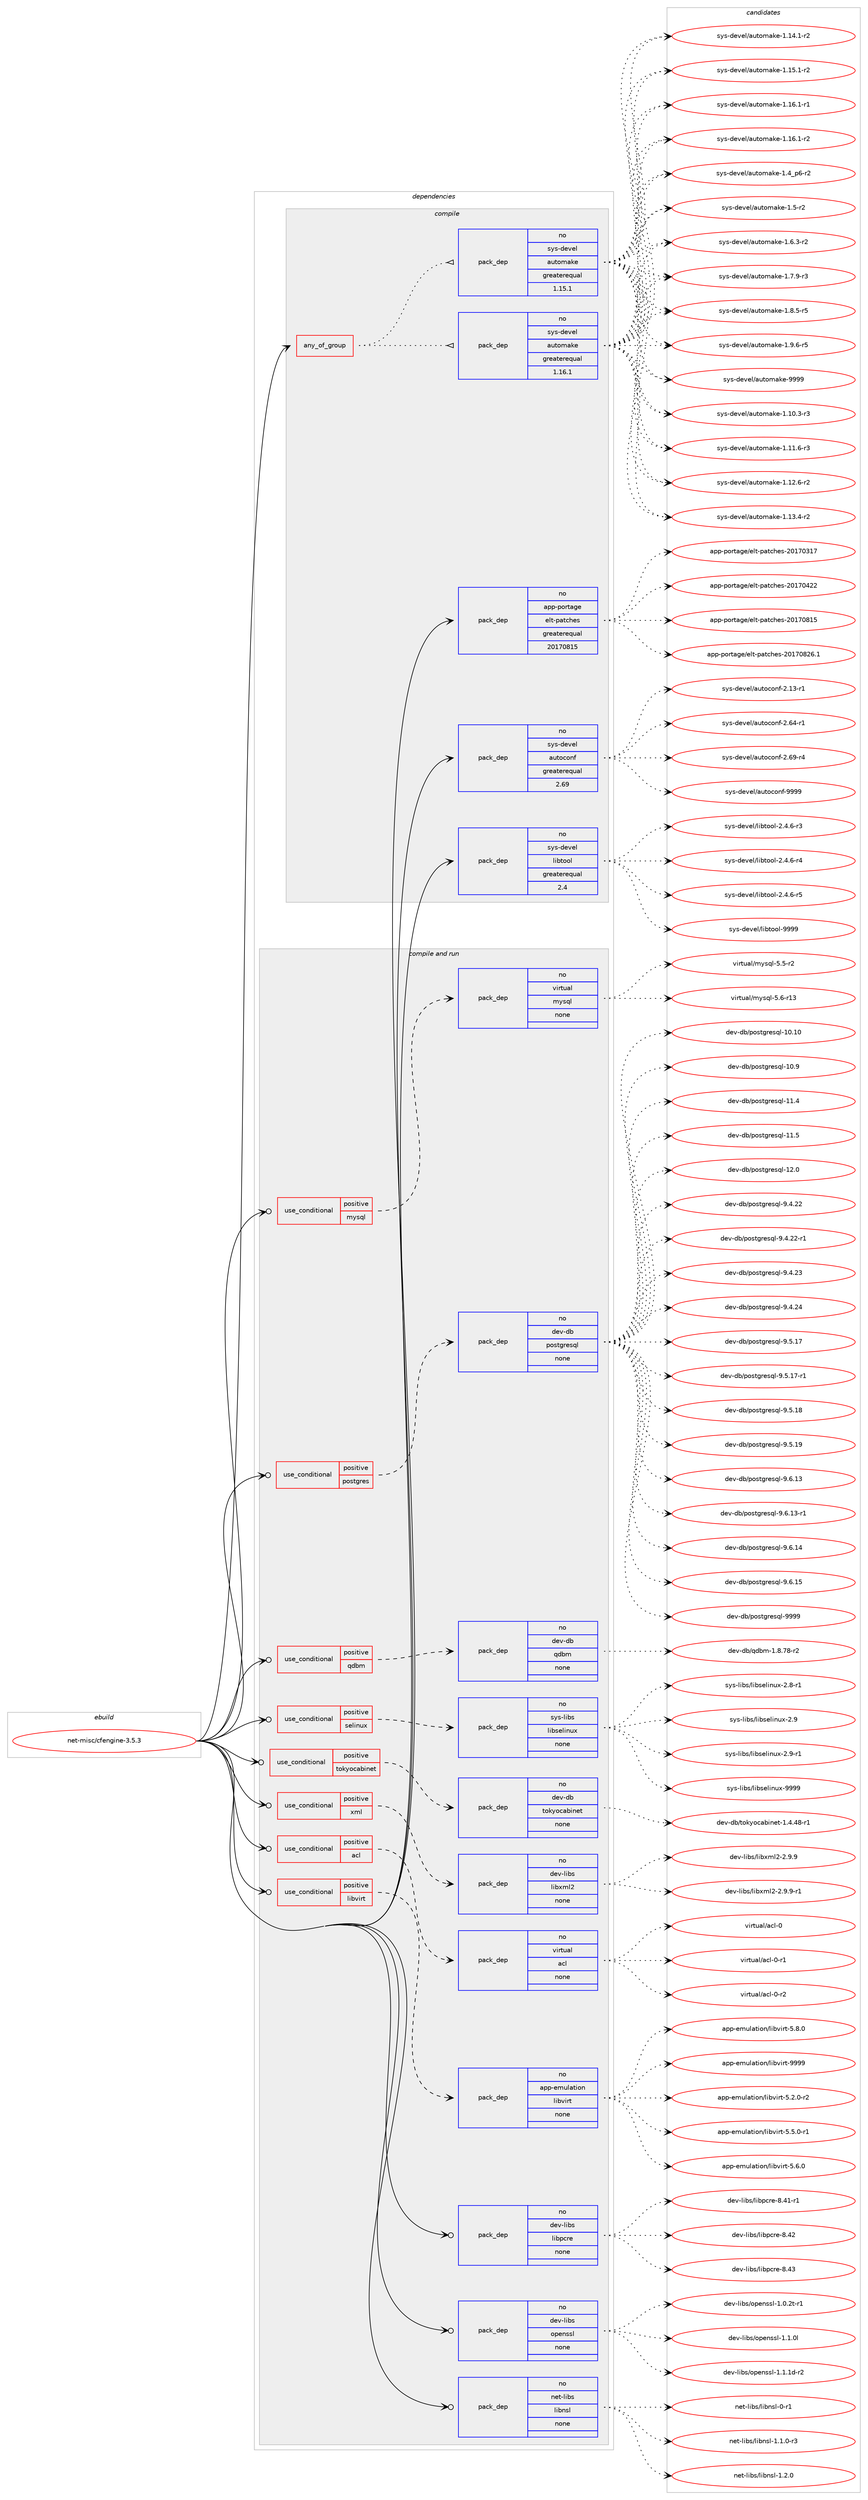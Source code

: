 digraph prolog {

# *************
# Graph options
# *************

newrank=true;
concentrate=true;
compound=true;
graph [rankdir=LR,fontname=Helvetica,fontsize=10,ranksep=1.5];#, ranksep=2.5, nodesep=0.2];
edge  [arrowhead=vee];
node  [fontname=Helvetica,fontsize=10];

# **********
# The ebuild
# **********

subgraph cluster_leftcol {
color=gray;
rank=same;
label=<<i>ebuild</i>>;
id [label="net-misc/cfengine-3.5.3", color=red, width=4, href="../net-misc/cfengine-3.5.3.svg"];
}

# ****************
# The dependencies
# ****************

subgraph cluster_midcol {
color=gray;
label=<<i>dependencies</i>>;
subgraph cluster_compile {
fillcolor="#eeeeee";
style=filled;
label=<<i>compile</i>>;
subgraph any14142 {
dependency831600 [label=<<TABLE BORDER="0" CELLBORDER="1" CELLSPACING="0" CELLPADDING="4"><TR><TD CELLPADDING="10">any_of_group</TD></TR></TABLE>>, shape=none, color=red];subgraph pack614199 {
dependency831601 [label=<<TABLE BORDER="0" CELLBORDER="1" CELLSPACING="0" CELLPADDING="4" WIDTH="220"><TR><TD ROWSPAN="6" CELLPADDING="30">pack_dep</TD></TR><TR><TD WIDTH="110">no</TD></TR><TR><TD>sys-devel</TD></TR><TR><TD>automake</TD></TR><TR><TD>greaterequal</TD></TR><TR><TD>1.16.1</TD></TR></TABLE>>, shape=none, color=blue];
}
dependency831600:e -> dependency831601:w [weight=20,style="dotted",arrowhead="oinv"];
subgraph pack614200 {
dependency831602 [label=<<TABLE BORDER="0" CELLBORDER="1" CELLSPACING="0" CELLPADDING="4" WIDTH="220"><TR><TD ROWSPAN="6" CELLPADDING="30">pack_dep</TD></TR><TR><TD WIDTH="110">no</TD></TR><TR><TD>sys-devel</TD></TR><TR><TD>automake</TD></TR><TR><TD>greaterequal</TD></TR><TR><TD>1.15.1</TD></TR></TABLE>>, shape=none, color=blue];
}
dependency831600:e -> dependency831602:w [weight=20,style="dotted",arrowhead="oinv"];
}
id:e -> dependency831600:w [weight=20,style="solid",arrowhead="vee"];
subgraph pack614201 {
dependency831603 [label=<<TABLE BORDER="0" CELLBORDER="1" CELLSPACING="0" CELLPADDING="4" WIDTH="220"><TR><TD ROWSPAN="6" CELLPADDING="30">pack_dep</TD></TR><TR><TD WIDTH="110">no</TD></TR><TR><TD>app-portage</TD></TR><TR><TD>elt-patches</TD></TR><TR><TD>greaterequal</TD></TR><TR><TD>20170815</TD></TR></TABLE>>, shape=none, color=blue];
}
id:e -> dependency831603:w [weight=20,style="solid",arrowhead="vee"];
subgraph pack614202 {
dependency831604 [label=<<TABLE BORDER="0" CELLBORDER="1" CELLSPACING="0" CELLPADDING="4" WIDTH="220"><TR><TD ROWSPAN="6" CELLPADDING="30">pack_dep</TD></TR><TR><TD WIDTH="110">no</TD></TR><TR><TD>sys-devel</TD></TR><TR><TD>autoconf</TD></TR><TR><TD>greaterequal</TD></TR><TR><TD>2.69</TD></TR></TABLE>>, shape=none, color=blue];
}
id:e -> dependency831604:w [weight=20,style="solid",arrowhead="vee"];
subgraph pack614203 {
dependency831605 [label=<<TABLE BORDER="0" CELLBORDER="1" CELLSPACING="0" CELLPADDING="4" WIDTH="220"><TR><TD ROWSPAN="6" CELLPADDING="30">pack_dep</TD></TR><TR><TD WIDTH="110">no</TD></TR><TR><TD>sys-devel</TD></TR><TR><TD>libtool</TD></TR><TR><TD>greaterequal</TD></TR><TR><TD>2.4</TD></TR></TABLE>>, shape=none, color=blue];
}
id:e -> dependency831605:w [weight=20,style="solid",arrowhead="vee"];
}
subgraph cluster_compileandrun {
fillcolor="#eeeeee";
style=filled;
label=<<i>compile and run</i>>;
subgraph cond202802 {
dependency831606 [label=<<TABLE BORDER="0" CELLBORDER="1" CELLSPACING="0" CELLPADDING="4"><TR><TD ROWSPAN="3" CELLPADDING="10">use_conditional</TD></TR><TR><TD>positive</TD></TR><TR><TD>acl</TD></TR></TABLE>>, shape=none, color=red];
subgraph pack614204 {
dependency831607 [label=<<TABLE BORDER="0" CELLBORDER="1" CELLSPACING="0" CELLPADDING="4" WIDTH="220"><TR><TD ROWSPAN="6" CELLPADDING="30">pack_dep</TD></TR><TR><TD WIDTH="110">no</TD></TR><TR><TD>virtual</TD></TR><TR><TD>acl</TD></TR><TR><TD>none</TD></TR><TR><TD></TD></TR></TABLE>>, shape=none, color=blue];
}
dependency831606:e -> dependency831607:w [weight=20,style="dashed",arrowhead="vee"];
}
id:e -> dependency831606:w [weight=20,style="solid",arrowhead="odotvee"];
subgraph cond202803 {
dependency831608 [label=<<TABLE BORDER="0" CELLBORDER="1" CELLSPACING="0" CELLPADDING="4"><TR><TD ROWSPAN="3" CELLPADDING="10">use_conditional</TD></TR><TR><TD>positive</TD></TR><TR><TD>libvirt</TD></TR></TABLE>>, shape=none, color=red];
subgraph pack614205 {
dependency831609 [label=<<TABLE BORDER="0" CELLBORDER="1" CELLSPACING="0" CELLPADDING="4" WIDTH="220"><TR><TD ROWSPAN="6" CELLPADDING="30">pack_dep</TD></TR><TR><TD WIDTH="110">no</TD></TR><TR><TD>app-emulation</TD></TR><TR><TD>libvirt</TD></TR><TR><TD>none</TD></TR><TR><TD></TD></TR></TABLE>>, shape=none, color=blue];
}
dependency831608:e -> dependency831609:w [weight=20,style="dashed",arrowhead="vee"];
}
id:e -> dependency831608:w [weight=20,style="solid",arrowhead="odotvee"];
subgraph cond202804 {
dependency831610 [label=<<TABLE BORDER="0" CELLBORDER="1" CELLSPACING="0" CELLPADDING="4"><TR><TD ROWSPAN="3" CELLPADDING="10">use_conditional</TD></TR><TR><TD>positive</TD></TR><TR><TD>mysql</TD></TR></TABLE>>, shape=none, color=red];
subgraph pack614206 {
dependency831611 [label=<<TABLE BORDER="0" CELLBORDER="1" CELLSPACING="0" CELLPADDING="4" WIDTH="220"><TR><TD ROWSPAN="6" CELLPADDING="30">pack_dep</TD></TR><TR><TD WIDTH="110">no</TD></TR><TR><TD>virtual</TD></TR><TR><TD>mysql</TD></TR><TR><TD>none</TD></TR><TR><TD></TD></TR></TABLE>>, shape=none, color=blue];
}
dependency831610:e -> dependency831611:w [weight=20,style="dashed",arrowhead="vee"];
}
id:e -> dependency831610:w [weight=20,style="solid",arrowhead="odotvee"];
subgraph cond202805 {
dependency831612 [label=<<TABLE BORDER="0" CELLBORDER="1" CELLSPACING="0" CELLPADDING="4"><TR><TD ROWSPAN="3" CELLPADDING="10">use_conditional</TD></TR><TR><TD>positive</TD></TR><TR><TD>postgres</TD></TR></TABLE>>, shape=none, color=red];
subgraph pack614207 {
dependency831613 [label=<<TABLE BORDER="0" CELLBORDER="1" CELLSPACING="0" CELLPADDING="4" WIDTH="220"><TR><TD ROWSPAN="6" CELLPADDING="30">pack_dep</TD></TR><TR><TD WIDTH="110">no</TD></TR><TR><TD>dev-db</TD></TR><TR><TD>postgresql</TD></TR><TR><TD>none</TD></TR><TR><TD></TD></TR></TABLE>>, shape=none, color=blue];
}
dependency831612:e -> dependency831613:w [weight=20,style="dashed",arrowhead="vee"];
}
id:e -> dependency831612:w [weight=20,style="solid",arrowhead="odotvee"];
subgraph cond202806 {
dependency831614 [label=<<TABLE BORDER="0" CELLBORDER="1" CELLSPACING="0" CELLPADDING="4"><TR><TD ROWSPAN="3" CELLPADDING="10">use_conditional</TD></TR><TR><TD>positive</TD></TR><TR><TD>qdbm</TD></TR></TABLE>>, shape=none, color=red];
subgraph pack614208 {
dependency831615 [label=<<TABLE BORDER="0" CELLBORDER="1" CELLSPACING="0" CELLPADDING="4" WIDTH="220"><TR><TD ROWSPAN="6" CELLPADDING="30">pack_dep</TD></TR><TR><TD WIDTH="110">no</TD></TR><TR><TD>dev-db</TD></TR><TR><TD>qdbm</TD></TR><TR><TD>none</TD></TR><TR><TD></TD></TR></TABLE>>, shape=none, color=blue];
}
dependency831614:e -> dependency831615:w [weight=20,style="dashed",arrowhead="vee"];
}
id:e -> dependency831614:w [weight=20,style="solid",arrowhead="odotvee"];
subgraph cond202807 {
dependency831616 [label=<<TABLE BORDER="0" CELLBORDER="1" CELLSPACING="0" CELLPADDING="4"><TR><TD ROWSPAN="3" CELLPADDING="10">use_conditional</TD></TR><TR><TD>positive</TD></TR><TR><TD>selinux</TD></TR></TABLE>>, shape=none, color=red];
subgraph pack614209 {
dependency831617 [label=<<TABLE BORDER="0" CELLBORDER="1" CELLSPACING="0" CELLPADDING="4" WIDTH="220"><TR><TD ROWSPAN="6" CELLPADDING="30">pack_dep</TD></TR><TR><TD WIDTH="110">no</TD></TR><TR><TD>sys-libs</TD></TR><TR><TD>libselinux</TD></TR><TR><TD>none</TD></TR><TR><TD></TD></TR></TABLE>>, shape=none, color=blue];
}
dependency831616:e -> dependency831617:w [weight=20,style="dashed",arrowhead="vee"];
}
id:e -> dependency831616:w [weight=20,style="solid",arrowhead="odotvee"];
subgraph cond202808 {
dependency831618 [label=<<TABLE BORDER="0" CELLBORDER="1" CELLSPACING="0" CELLPADDING="4"><TR><TD ROWSPAN="3" CELLPADDING="10">use_conditional</TD></TR><TR><TD>positive</TD></TR><TR><TD>tokyocabinet</TD></TR></TABLE>>, shape=none, color=red];
subgraph pack614210 {
dependency831619 [label=<<TABLE BORDER="0" CELLBORDER="1" CELLSPACING="0" CELLPADDING="4" WIDTH="220"><TR><TD ROWSPAN="6" CELLPADDING="30">pack_dep</TD></TR><TR><TD WIDTH="110">no</TD></TR><TR><TD>dev-db</TD></TR><TR><TD>tokyocabinet</TD></TR><TR><TD>none</TD></TR><TR><TD></TD></TR></TABLE>>, shape=none, color=blue];
}
dependency831618:e -> dependency831619:w [weight=20,style="dashed",arrowhead="vee"];
}
id:e -> dependency831618:w [weight=20,style="solid",arrowhead="odotvee"];
subgraph cond202809 {
dependency831620 [label=<<TABLE BORDER="0" CELLBORDER="1" CELLSPACING="0" CELLPADDING="4"><TR><TD ROWSPAN="3" CELLPADDING="10">use_conditional</TD></TR><TR><TD>positive</TD></TR><TR><TD>xml</TD></TR></TABLE>>, shape=none, color=red];
subgraph pack614211 {
dependency831621 [label=<<TABLE BORDER="0" CELLBORDER="1" CELLSPACING="0" CELLPADDING="4" WIDTH="220"><TR><TD ROWSPAN="6" CELLPADDING="30">pack_dep</TD></TR><TR><TD WIDTH="110">no</TD></TR><TR><TD>dev-libs</TD></TR><TR><TD>libxml2</TD></TR><TR><TD>none</TD></TR><TR><TD></TD></TR></TABLE>>, shape=none, color=blue];
}
dependency831620:e -> dependency831621:w [weight=20,style="dashed",arrowhead="vee"];
}
id:e -> dependency831620:w [weight=20,style="solid",arrowhead="odotvee"];
subgraph pack614212 {
dependency831622 [label=<<TABLE BORDER="0" CELLBORDER="1" CELLSPACING="0" CELLPADDING="4" WIDTH="220"><TR><TD ROWSPAN="6" CELLPADDING="30">pack_dep</TD></TR><TR><TD WIDTH="110">no</TD></TR><TR><TD>dev-libs</TD></TR><TR><TD>libpcre</TD></TR><TR><TD>none</TD></TR><TR><TD></TD></TR></TABLE>>, shape=none, color=blue];
}
id:e -> dependency831622:w [weight=20,style="solid",arrowhead="odotvee"];
subgraph pack614213 {
dependency831623 [label=<<TABLE BORDER="0" CELLBORDER="1" CELLSPACING="0" CELLPADDING="4" WIDTH="220"><TR><TD ROWSPAN="6" CELLPADDING="30">pack_dep</TD></TR><TR><TD WIDTH="110">no</TD></TR><TR><TD>dev-libs</TD></TR><TR><TD>openssl</TD></TR><TR><TD>none</TD></TR><TR><TD></TD></TR></TABLE>>, shape=none, color=blue];
}
id:e -> dependency831623:w [weight=20,style="solid",arrowhead="odotvee"];
subgraph pack614214 {
dependency831624 [label=<<TABLE BORDER="0" CELLBORDER="1" CELLSPACING="0" CELLPADDING="4" WIDTH="220"><TR><TD ROWSPAN="6" CELLPADDING="30">pack_dep</TD></TR><TR><TD WIDTH="110">no</TD></TR><TR><TD>net-libs</TD></TR><TR><TD>libnsl</TD></TR><TR><TD>none</TD></TR><TR><TD></TD></TR></TABLE>>, shape=none, color=blue];
}
id:e -> dependency831624:w [weight=20,style="solid",arrowhead="odotvee"];
}
subgraph cluster_run {
fillcolor="#eeeeee";
style=filled;
label=<<i>run</i>>;
}
}

# **************
# The candidates
# **************

subgraph cluster_choices {
rank=same;
color=gray;
label=<<i>candidates</i>>;

subgraph choice614199 {
color=black;
nodesep=1;
choice11512111545100101118101108479711711611110997107101454946494846514511451 [label="sys-devel/automake-1.10.3-r3", color=red, width=4,href="../sys-devel/automake-1.10.3-r3.svg"];
choice11512111545100101118101108479711711611110997107101454946494946544511451 [label="sys-devel/automake-1.11.6-r3", color=red, width=4,href="../sys-devel/automake-1.11.6-r3.svg"];
choice11512111545100101118101108479711711611110997107101454946495046544511450 [label="sys-devel/automake-1.12.6-r2", color=red, width=4,href="../sys-devel/automake-1.12.6-r2.svg"];
choice11512111545100101118101108479711711611110997107101454946495146524511450 [label="sys-devel/automake-1.13.4-r2", color=red, width=4,href="../sys-devel/automake-1.13.4-r2.svg"];
choice11512111545100101118101108479711711611110997107101454946495246494511450 [label="sys-devel/automake-1.14.1-r2", color=red, width=4,href="../sys-devel/automake-1.14.1-r2.svg"];
choice11512111545100101118101108479711711611110997107101454946495346494511450 [label="sys-devel/automake-1.15.1-r2", color=red, width=4,href="../sys-devel/automake-1.15.1-r2.svg"];
choice11512111545100101118101108479711711611110997107101454946495446494511449 [label="sys-devel/automake-1.16.1-r1", color=red, width=4,href="../sys-devel/automake-1.16.1-r1.svg"];
choice11512111545100101118101108479711711611110997107101454946495446494511450 [label="sys-devel/automake-1.16.1-r2", color=red, width=4,href="../sys-devel/automake-1.16.1-r2.svg"];
choice115121115451001011181011084797117116111109971071014549465295112544511450 [label="sys-devel/automake-1.4_p6-r2", color=red, width=4,href="../sys-devel/automake-1.4_p6-r2.svg"];
choice11512111545100101118101108479711711611110997107101454946534511450 [label="sys-devel/automake-1.5-r2", color=red, width=4,href="../sys-devel/automake-1.5-r2.svg"];
choice115121115451001011181011084797117116111109971071014549465446514511450 [label="sys-devel/automake-1.6.3-r2", color=red, width=4,href="../sys-devel/automake-1.6.3-r2.svg"];
choice115121115451001011181011084797117116111109971071014549465546574511451 [label="sys-devel/automake-1.7.9-r3", color=red, width=4,href="../sys-devel/automake-1.7.9-r3.svg"];
choice115121115451001011181011084797117116111109971071014549465646534511453 [label="sys-devel/automake-1.8.5-r5", color=red, width=4,href="../sys-devel/automake-1.8.5-r5.svg"];
choice115121115451001011181011084797117116111109971071014549465746544511453 [label="sys-devel/automake-1.9.6-r5", color=red, width=4,href="../sys-devel/automake-1.9.6-r5.svg"];
choice115121115451001011181011084797117116111109971071014557575757 [label="sys-devel/automake-9999", color=red, width=4,href="../sys-devel/automake-9999.svg"];
dependency831601:e -> choice11512111545100101118101108479711711611110997107101454946494846514511451:w [style=dotted,weight="100"];
dependency831601:e -> choice11512111545100101118101108479711711611110997107101454946494946544511451:w [style=dotted,weight="100"];
dependency831601:e -> choice11512111545100101118101108479711711611110997107101454946495046544511450:w [style=dotted,weight="100"];
dependency831601:e -> choice11512111545100101118101108479711711611110997107101454946495146524511450:w [style=dotted,weight="100"];
dependency831601:e -> choice11512111545100101118101108479711711611110997107101454946495246494511450:w [style=dotted,weight="100"];
dependency831601:e -> choice11512111545100101118101108479711711611110997107101454946495346494511450:w [style=dotted,weight="100"];
dependency831601:e -> choice11512111545100101118101108479711711611110997107101454946495446494511449:w [style=dotted,weight="100"];
dependency831601:e -> choice11512111545100101118101108479711711611110997107101454946495446494511450:w [style=dotted,weight="100"];
dependency831601:e -> choice115121115451001011181011084797117116111109971071014549465295112544511450:w [style=dotted,weight="100"];
dependency831601:e -> choice11512111545100101118101108479711711611110997107101454946534511450:w [style=dotted,weight="100"];
dependency831601:e -> choice115121115451001011181011084797117116111109971071014549465446514511450:w [style=dotted,weight="100"];
dependency831601:e -> choice115121115451001011181011084797117116111109971071014549465546574511451:w [style=dotted,weight="100"];
dependency831601:e -> choice115121115451001011181011084797117116111109971071014549465646534511453:w [style=dotted,weight="100"];
dependency831601:e -> choice115121115451001011181011084797117116111109971071014549465746544511453:w [style=dotted,weight="100"];
dependency831601:e -> choice115121115451001011181011084797117116111109971071014557575757:w [style=dotted,weight="100"];
}
subgraph choice614200 {
color=black;
nodesep=1;
choice11512111545100101118101108479711711611110997107101454946494846514511451 [label="sys-devel/automake-1.10.3-r3", color=red, width=4,href="../sys-devel/automake-1.10.3-r3.svg"];
choice11512111545100101118101108479711711611110997107101454946494946544511451 [label="sys-devel/automake-1.11.6-r3", color=red, width=4,href="../sys-devel/automake-1.11.6-r3.svg"];
choice11512111545100101118101108479711711611110997107101454946495046544511450 [label="sys-devel/automake-1.12.6-r2", color=red, width=4,href="../sys-devel/automake-1.12.6-r2.svg"];
choice11512111545100101118101108479711711611110997107101454946495146524511450 [label="sys-devel/automake-1.13.4-r2", color=red, width=4,href="../sys-devel/automake-1.13.4-r2.svg"];
choice11512111545100101118101108479711711611110997107101454946495246494511450 [label="sys-devel/automake-1.14.1-r2", color=red, width=4,href="../sys-devel/automake-1.14.1-r2.svg"];
choice11512111545100101118101108479711711611110997107101454946495346494511450 [label="sys-devel/automake-1.15.1-r2", color=red, width=4,href="../sys-devel/automake-1.15.1-r2.svg"];
choice11512111545100101118101108479711711611110997107101454946495446494511449 [label="sys-devel/automake-1.16.1-r1", color=red, width=4,href="../sys-devel/automake-1.16.1-r1.svg"];
choice11512111545100101118101108479711711611110997107101454946495446494511450 [label="sys-devel/automake-1.16.1-r2", color=red, width=4,href="../sys-devel/automake-1.16.1-r2.svg"];
choice115121115451001011181011084797117116111109971071014549465295112544511450 [label="sys-devel/automake-1.4_p6-r2", color=red, width=4,href="../sys-devel/automake-1.4_p6-r2.svg"];
choice11512111545100101118101108479711711611110997107101454946534511450 [label="sys-devel/automake-1.5-r2", color=red, width=4,href="../sys-devel/automake-1.5-r2.svg"];
choice115121115451001011181011084797117116111109971071014549465446514511450 [label="sys-devel/automake-1.6.3-r2", color=red, width=4,href="../sys-devel/automake-1.6.3-r2.svg"];
choice115121115451001011181011084797117116111109971071014549465546574511451 [label="sys-devel/automake-1.7.9-r3", color=red, width=4,href="../sys-devel/automake-1.7.9-r3.svg"];
choice115121115451001011181011084797117116111109971071014549465646534511453 [label="sys-devel/automake-1.8.5-r5", color=red, width=4,href="../sys-devel/automake-1.8.5-r5.svg"];
choice115121115451001011181011084797117116111109971071014549465746544511453 [label="sys-devel/automake-1.9.6-r5", color=red, width=4,href="../sys-devel/automake-1.9.6-r5.svg"];
choice115121115451001011181011084797117116111109971071014557575757 [label="sys-devel/automake-9999", color=red, width=4,href="../sys-devel/automake-9999.svg"];
dependency831602:e -> choice11512111545100101118101108479711711611110997107101454946494846514511451:w [style=dotted,weight="100"];
dependency831602:e -> choice11512111545100101118101108479711711611110997107101454946494946544511451:w [style=dotted,weight="100"];
dependency831602:e -> choice11512111545100101118101108479711711611110997107101454946495046544511450:w [style=dotted,weight="100"];
dependency831602:e -> choice11512111545100101118101108479711711611110997107101454946495146524511450:w [style=dotted,weight="100"];
dependency831602:e -> choice11512111545100101118101108479711711611110997107101454946495246494511450:w [style=dotted,weight="100"];
dependency831602:e -> choice11512111545100101118101108479711711611110997107101454946495346494511450:w [style=dotted,weight="100"];
dependency831602:e -> choice11512111545100101118101108479711711611110997107101454946495446494511449:w [style=dotted,weight="100"];
dependency831602:e -> choice11512111545100101118101108479711711611110997107101454946495446494511450:w [style=dotted,weight="100"];
dependency831602:e -> choice115121115451001011181011084797117116111109971071014549465295112544511450:w [style=dotted,weight="100"];
dependency831602:e -> choice11512111545100101118101108479711711611110997107101454946534511450:w [style=dotted,weight="100"];
dependency831602:e -> choice115121115451001011181011084797117116111109971071014549465446514511450:w [style=dotted,weight="100"];
dependency831602:e -> choice115121115451001011181011084797117116111109971071014549465546574511451:w [style=dotted,weight="100"];
dependency831602:e -> choice115121115451001011181011084797117116111109971071014549465646534511453:w [style=dotted,weight="100"];
dependency831602:e -> choice115121115451001011181011084797117116111109971071014549465746544511453:w [style=dotted,weight="100"];
dependency831602:e -> choice115121115451001011181011084797117116111109971071014557575757:w [style=dotted,weight="100"];
}
subgraph choice614201 {
color=black;
nodesep=1;
choice97112112451121111141169710310147101108116451129711699104101115455048495548514955 [label="app-portage/elt-patches-20170317", color=red, width=4,href="../app-portage/elt-patches-20170317.svg"];
choice97112112451121111141169710310147101108116451129711699104101115455048495548525050 [label="app-portage/elt-patches-20170422", color=red, width=4,href="../app-portage/elt-patches-20170422.svg"];
choice97112112451121111141169710310147101108116451129711699104101115455048495548564953 [label="app-portage/elt-patches-20170815", color=red, width=4,href="../app-portage/elt-patches-20170815.svg"];
choice971121124511211111411697103101471011081164511297116991041011154550484955485650544649 [label="app-portage/elt-patches-20170826.1", color=red, width=4,href="../app-portage/elt-patches-20170826.1.svg"];
dependency831603:e -> choice97112112451121111141169710310147101108116451129711699104101115455048495548514955:w [style=dotted,weight="100"];
dependency831603:e -> choice97112112451121111141169710310147101108116451129711699104101115455048495548525050:w [style=dotted,weight="100"];
dependency831603:e -> choice97112112451121111141169710310147101108116451129711699104101115455048495548564953:w [style=dotted,weight="100"];
dependency831603:e -> choice971121124511211111411697103101471011081164511297116991041011154550484955485650544649:w [style=dotted,weight="100"];
}
subgraph choice614202 {
color=black;
nodesep=1;
choice1151211154510010111810110847971171161119911111010245504649514511449 [label="sys-devel/autoconf-2.13-r1", color=red, width=4,href="../sys-devel/autoconf-2.13-r1.svg"];
choice1151211154510010111810110847971171161119911111010245504654524511449 [label="sys-devel/autoconf-2.64-r1", color=red, width=4,href="../sys-devel/autoconf-2.64-r1.svg"];
choice1151211154510010111810110847971171161119911111010245504654574511452 [label="sys-devel/autoconf-2.69-r4", color=red, width=4,href="../sys-devel/autoconf-2.69-r4.svg"];
choice115121115451001011181011084797117116111991111101024557575757 [label="sys-devel/autoconf-9999", color=red, width=4,href="../sys-devel/autoconf-9999.svg"];
dependency831604:e -> choice1151211154510010111810110847971171161119911111010245504649514511449:w [style=dotted,weight="100"];
dependency831604:e -> choice1151211154510010111810110847971171161119911111010245504654524511449:w [style=dotted,weight="100"];
dependency831604:e -> choice1151211154510010111810110847971171161119911111010245504654574511452:w [style=dotted,weight="100"];
dependency831604:e -> choice115121115451001011181011084797117116111991111101024557575757:w [style=dotted,weight="100"];
}
subgraph choice614203 {
color=black;
nodesep=1;
choice1151211154510010111810110847108105981161111111084550465246544511451 [label="sys-devel/libtool-2.4.6-r3", color=red, width=4,href="../sys-devel/libtool-2.4.6-r3.svg"];
choice1151211154510010111810110847108105981161111111084550465246544511452 [label="sys-devel/libtool-2.4.6-r4", color=red, width=4,href="../sys-devel/libtool-2.4.6-r4.svg"];
choice1151211154510010111810110847108105981161111111084550465246544511453 [label="sys-devel/libtool-2.4.6-r5", color=red, width=4,href="../sys-devel/libtool-2.4.6-r5.svg"];
choice1151211154510010111810110847108105981161111111084557575757 [label="sys-devel/libtool-9999", color=red, width=4,href="../sys-devel/libtool-9999.svg"];
dependency831605:e -> choice1151211154510010111810110847108105981161111111084550465246544511451:w [style=dotted,weight="100"];
dependency831605:e -> choice1151211154510010111810110847108105981161111111084550465246544511452:w [style=dotted,weight="100"];
dependency831605:e -> choice1151211154510010111810110847108105981161111111084550465246544511453:w [style=dotted,weight="100"];
dependency831605:e -> choice1151211154510010111810110847108105981161111111084557575757:w [style=dotted,weight="100"];
}
subgraph choice614204 {
color=black;
nodesep=1;
choice118105114116117971084797991084548 [label="virtual/acl-0", color=red, width=4,href="../virtual/acl-0.svg"];
choice1181051141161179710847979910845484511449 [label="virtual/acl-0-r1", color=red, width=4,href="../virtual/acl-0-r1.svg"];
choice1181051141161179710847979910845484511450 [label="virtual/acl-0-r2", color=red, width=4,href="../virtual/acl-0-r2.svg"];
dependency831607:e -> choice118105114116117971084797991084548:w [style=dotted,weight="100"];
dependency831607:e -> choice1181051141161179710847979910845484511449:w [style=dotted,weight="100"];
dependency831607:e -> choice1181051141161179710847979910845484511450:w [style=dotted,weight="100"];
}
subgraph choice614205 {
color=black;
nodesep=1;
choice97112112451011091171089711610511111047108105981181051141164553465046484511450 [label="app-emulation/libvirt-5.2.0-r2", color=red, width=4,href="../app-emulation/libvirt-5.2.0-r2.svg"];
choice97112112451011091171089711610511111047108105981181051141164553465346484511449 [label="app-emulation/libvirt-5.5.0-r1", color=red, width=4,href="../app-emulation/libvirt-5.5.0-r1.svg"];
choice9711211245101109117108971161051111104710810598118105114116455346544648 [label="app-emulation/libvirt-5.6.0", color=red, width=4,href="../app-emulation/libvirt-5.6.0.svg"];
choice9711211245101109117108971161051111104710810598118105114116455346564648 [label="app-emulation/libvirt-5.8.0", color=red, width=4,href="../app-emulation/libvirt-5.8.0.svg"];
choice97112112451011091171089711610511111047108105981181051141164557575757 [label="app-emulation/libvirt-9999", color=red, width=4,href="../app-emulation/libvirt-9999.svg"];
dependency831609:e -> choice97112112451011091171089711610511111047108105981181051141164553465046484511450:w [style=dotted,weight="100"];
dependency831609:e -> choice97112112451011091171089711610511111047108105981181051141164553465346484511449:w [style=dotted,weight="100"];
dependency831609:e -> choice9711211245101109117108971161051111104710810598118105114116455346544648:w [style=dotted,weight="100"];
dependency831609:e -> choice9711211245101109117108971161051111104710810598118105114116455346564648:w [style=dotted,weight="100"];
dependency831609:e -> choice97112112451011091171089711610511111047108105981181051141164557575757:w [style=dotted,weight="100"];
}
subgraph choice614206 {
color=black;
nodesep=1;
choice1181051141161179710847109121115113108455346534511450 [label="virtual/mysql-5.5-r2", color=red, width=4,href="../virtual/mysql-5.5-r2.svg"];
choice118105114116117971084710912111511310845534654451144951 [label="virtual/mysql-5.6-r13", color=red, width=4,href="../virtual/mysql-5.6-r13.svg"];
dependency831611:e -> choice1181051141161179710847109121115113108455346534511450:w [style=dotted,weight="100"];
dependency831611:e -> choice118105114116117971084710912111511310845534654451144951:w [style=dotted,weight="100"];
}
subgraph choice614207 {
color=black;
nodesep=1;
choice100101118451009847112111115116103114101115113108454948464948 [label="dev-db/postgresql-10.10", color=red, width=4,href="../dev-db/postgresql-10.10.svg"];
choice1001011184510098471121111151161031141011151131084549484657 [label="dev-db/postgresql-10.9", color=red, width=4,href="../dev-db/postgresql-10.9.svg"];
choice1001011184510098471121111151161031141011151131084549494652 [label="dev-db/postgresql-11.4", color=red, width=4,href="../dev-db/postgresql-11.4.svg"];
choice1001011184510098471121111151161031141011151131084549494653 [label="dev-db/postgresql-11.5", color=red, width=4,href="../dev-db/postgresql-11.5.svg"];
choice1001011184510098471121111151161031141011151131084549504648 [label="dev-db/postgresql-12.0", color=red, width=4,href="../dev-db/postgresql-12.0.svg"];
choice10010111845100984711211111511610311410111511310845574652465050 [label="dev-db/postgresql-9.4.22", color=red, width=4,href="../dev-db/postgresql-9.4.22.svg"];
choice100101118451009847112111115116103114101115113108455746524650504511449 [label="dev-db/postgresql-9.4.22-r1", color=red, width=4,href="../dev-db/postgresql-9.4.22-r1.svg"];
choice10010111845100984711211111511610311410111511310845574652465051 [label="dev-db/postgresql-9.4.23", color=red, width=4,href="../dev-db/postgresql-9.4.23.svg"];
choice10010111845100984711211111511610311410111511310845574652465052 [label="dev-db/postgresql-9.4.24", color=red, width=4,href="../dev-db/postgresql-9.4.24.svg"];
choice10010111845100984711211111511610311410111511310845574653464955 [label="dev-db/postgresql-9.5.17", color=red, width=4,href="../dev-db/postgresql-9.5.17.svg"];
choice100101118451009847112111115116103114101115113108455746534649554511449 [label="dev-db/postgresql-9.5.17-r1", color=red, width=4,href="../dev-db/postgresql-9.5.17-r1.svg"];
choice10010111845100984711211111511610311410111511310845574653464956 [label="dev-db/postgresql-9.5.18", color=red, width=4,href="../dev-db/postgresql-9.5.18.svg"];
choice10010111845100984711211111511610311410111511310845574653464957 [label="dev-db/postgresql-9.5.19", color=red, width=4,href="../dev-db/postgresql-9.5.19.svg"];
choice10010111845100984711211111511610311410111511310845574654464951 [label="dev-db/postgresql-9.6.13", color=red, width=4,href="../dev-db/postgresql-9.6.13.svg"];
choice100101118451009847112111115116103114101115113108455746544649514511449 [label="dev-db/postgresql-9.6.13-r1", color=red, width=4,href="../dev-db/postgresql-9.6.13-r1.svg"];
choice10010111845100984711211111511610311410111511310845574654464952 [label="dev-db/postgresql-9.6.14", color=red, width=4,href="../dev-db/postgresql-9.6.14.svg"];
choice10010111845100984711211111511610311410111511310845574654464953 [label="dev-db/postgresql-9.6.15", color=red, width=4,href="../dev-db/postgresql-9.6.15.svg"];
choice1001011184510098471121111151161031141011151131084557575757 [label="dev-db/postgresql-9999", color=red, width=4,href="../dev-db/postgresql-9999.svg"];
dependency831613:e -> choice100101118451009847112111115116103114101115113108454948464948:w [style=dotted,weight="100"];
dependency831613:e -> choice1001011184510098471121111151161031141011151131084549484657:w [style=dotted,weight="100"];
dependency831613:e -> choice1001011184510098471121111151161031141011151131084549494652:w [style=dotted,weight="100"];
dependency831613:e -> choice1001011184510098471121111151161031141011151131084549494653:w [style=dotted,weight="100"];
dependency831613:e -> choice1001011184510098471121111151161031141011151131084549504648:w [style=dotted,weight="100"];
dependency831613:e -> choice10010111845100984711211111511610311410111511310845574652465050:w [style=dotted,weight="100"];
dependency831613:e -> choice100101118451009847112111115116103114101115113108455746524650504511449:w [style=dotted,weight="100"];
dependency831613:e -> choice10010111845100984711211111511610311410111511310845574652465051:w [style=dotted,weight="100"];
dependency831613:e -> choice10010111845100984711211111511610311410111511310845574652465052:w [style=dotted,weight="100"];
dependency831613:e -> choice10010111845100984711211111511610311410111511310845574653464955:w [style=dotted,weight="100"];
dependency831613:e -> choice100101118451009847112111115116103114101115113108455746534649554511449:w [style=dotted,weight="100"];
dependency831613:e -> choice10010111845100984711211111511610311410111511310845574653464956:w [style=dotted,weight="100"];
dependency831613:e -> choice10010111845100984711211111511610311410111511310845574653464957:w [style=dotted,weight="100"];
dependency831613:e -> choice10010111845100984711211111511610311410111511310845574654464951:w [style=dotted,weight="100"];
dependency831613:e -> choice100101118451009847112111115116103114101115113108455746544649514511449:w [style=dotted,weight="100"];
dependency831613:e -> choice10010111845100984711211111511610311410111511310845574654464952:w [style=dotted,weight="100"];
dependency831613:e -> choice10010111845100984711211111511610311410111511310845574654464953:w [style=dotted,weight="100"];
dependency831613:e -> choice1001011184510098471121111151161031141011151131084557575757:w [style=dotted,weight="100"];
}
subgraph choice614208 {
color=black;
nodesep=1;
choice10010111845100984711310098109454946564655564511450 [label="dev-db/qdbm-1.8.78-r2", color=red, width=4,href="../dev-db/qdbm-1.8.78-r2.svg"];
dependency831615:e -> choice10010111845100984711310098109454946564655564511450:w [style=dotted,weight="100"];
}
subgraph choice614209 {
color=black;
nodesep=1;
choice11512111545108105981154710810598115101108105110117120455046564511449 [label="sys-libs/libselinux-2.8-r1", color=red, width=4,href="../sys-libs/libselinux-2.8-r1.svg"];
choice1151211154510810598115471081059811510110810511011712045504657 [label="sys-libs/libselinux-2.9", color=red, width=4,href="../sys-libs/libselinux-2.9.svg"];
choice11512111545108105981154710810598115101108105110117120455046574511449 [label="sys-libs/libselinux-2.9-r1", color=red, width=4,href="../sys-libs/libselinux-2.9-r1.svg"];
choice115121115451081059811547108105981151011081051101171204557575757 [label="sys-libs/libselinux-9999", color=red, width=4,href="../sys-libs/libselinux-9999.svg"];
dependency831617:e -> choice11512111545108105981154710810598115101108105110117120455046564511449:w [style=dotted,weight="100"];
dependency831617:e -> choice1151211154510810598115471081059811510110810511011712045504657:w [style=dotted,weight="100"];
dependency831617:e -> choice11512111545108105981154710810598115101108105110117120455046574511449:w [style=dotted,weight="100"];
dependency831617:e -> choice115121115451081059811547108105981151011081051101171204557575757:w [style=dotted,weight="100"];
}
subgraph choice614210 {
color=black;
nodesep=1;
choice100101118451009847116111107121111999798105110101116454946524652564511449 [label="dev-db/tokyocabinet-1.4.48-r1", color=red, width=4,href="../dev-db/tokyocabinet-1.4.48-r1.svg"];
dependency831619:e -> choice100101118451009847116111107121111999798105110101116454946524652564511449:w [style=dotted,weight="100"];
}
subgraph choice614211 {
color=black;
nodesep=1;
choice1001011184510810598115471081059812010910850455046574657 [label="dev-libs/libxml2-2.9.9", color=red, width=4,href="../dev-libs/libxml2-2.9.9.svg"];
choice10010111845108105981154710810598120109108504550465746574511449 [label="dev-libs/libxml2-2.9.9-r1", color=red, width=4,href="../dev-libs/libxml2-2.9.9-r1.svg"];
dependency831621:e -> choice1001011184510810598115471081059812010910850455046574657:w [style=dotted,weight="100"];
dependency831621:e -> choice10010111845108105981154710810598120109108504550465746574511449:w [style=dotted,weight="100"];
}
subgraph choice614212 {
color=black;
nodesep=1;
choice100101118451081059811547108105981129911410145564652494511449 [label="dev-libs/libpcre-8.41-r1", color=red, width=4,href="../dev-libs/libpcre-8.41-r1.svg"];
choice10010111845108105981154710810598112991141014556465250 [label="dev-libs/libpcre-8.42", color=red, width=4,href="../dev-libs/libpcre-8.42.svg"];
choice10010111845108105981154710810598112991141014556465251 [label="dev-libs/libpcre-8.43", color=red, width=4,href="../dev-libs/libpcre-8.43.svg"];
dependency831622:e -> choice100101118451081059811547108105981129911410145564652494511449:w [style=dotted,weight="100"];
dependency831622:e -> choice10010111845108105981154710810598112991141014556465250:w [style=dotted,weight="100"];
dependency831622:e -> choice10010111845108105981154710810598112991141014556465251:w [style=dotted,weight="100"];
}
subgraph choice614213 {
color=black;
nodesep=1;
choice1001011184510810598115471111121011101151151084549464846501164511449 [label="dev-libs/openssl-1.0.2t-r1", color=red, width=4,href="../dev-libs/openssl-1.0.2t-r1.svg"];
choice100101118451081059811547111112101110115115108454946494648108 [label="dev-libs/openssl-1.1.0l", color=red, width=4,href="../dev-libs/openssl-1.1.0l.svg"];
choice1001011184510810598115471111121011101151151084549464946491004511450 [label="dev-libs/openssl-1.1.1d-r2", color=red, width=4,href="../dev-libs/openssl-1.1.1d-r2.svg"];
dependency831623:e -> choice1001011184510810598115471111121011101151151084549464846501164511449:w [style=dotted,weight="100"];
dependency831623:e -> choice100101118451081059811547111112101110115115108454946494648108:w [style=dotted,weight="100"];
dependency831623:e -> choice1001011184510810598115471111121011101151151084549464946491004511450:w [style=dotted,weight="100"];
}
subgraph choice614214 {
color=black;
nodesep=1;
choice1101011164510810598115471081059811011510845484511449 [label="net-libs/libnsl-0-r1", color=red, width=4,href="../net-libs/libnsl-0-r1.svg"];
choice110101116451081059811547108105981101151084549464946484511451 [label="net-libs/libnsl-1.1.0-r3", color=red, width=4,href="../net-libs/libnsl-1.1.0-r3.svg"];
choice11010111645108105981154710810598110115108454946504648 [label="net-libs/libnsl-1.2.0", color=red, width=4,href="../net-libs/libnsl-1.2.0.svg"];
dependency831624:e -> choice1101011164510810598115471081059811011510845484511449:w [style=dotted,weight="100"];
dependency831624:e -> choice110101116451081059811547108105981101151084549464946484511451:w [style=dotted,weight="100"];
dependency831624:e -> choice11010111645108105981154710810598110115108454946504648:w [style=dotted,weight="100"];
}
}

}

